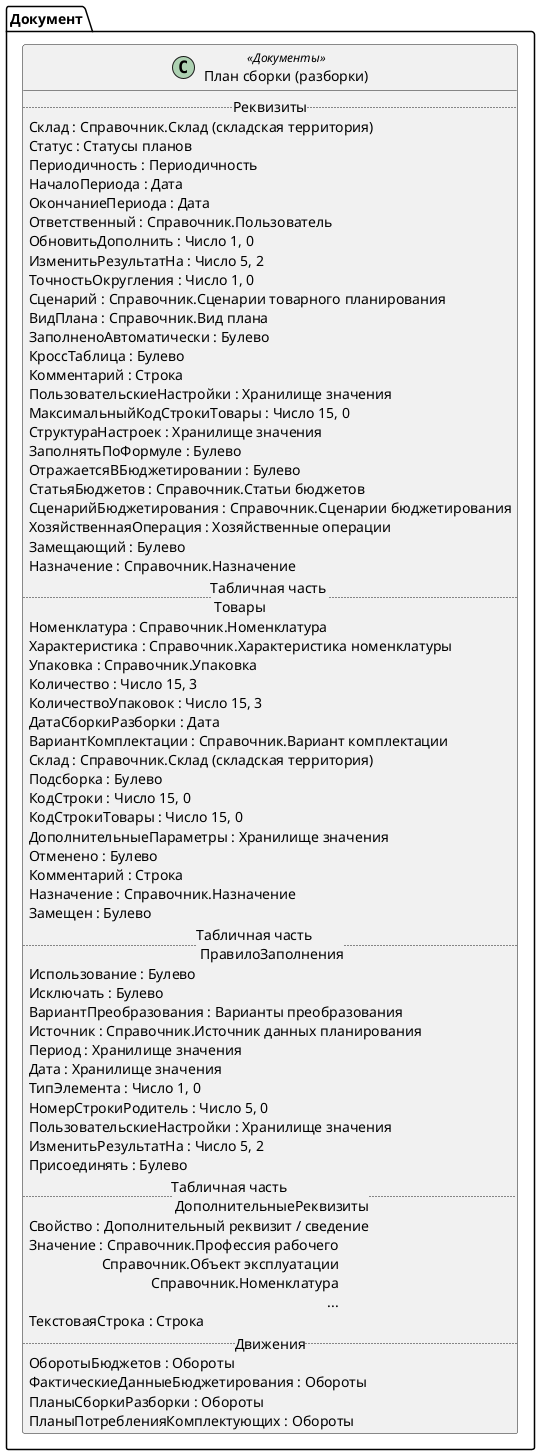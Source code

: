 ﻿@startuml ПланСборкиРазборки
'!include templates.wsd
'..\include templates.wsd
class Документ.ПланСборкиРазборки as "План сборки (разборки)" <<Документы>>
{
..Реквизиты..
Склад : Справочник.Склад (складская территория)
Статус : Статусы планов
Периодичность : Периодичность
НачалоПериода : Дата
ОкончаниеПериода : Дата
Ответственный : Справочник.Пользователь
ОбновитьДополнить : Число 1, 0
ИзменитьРезультатНа : Число 5, 2
ТочностьОкругления : Число 1, 0
Сценарий : Справочник.Сценарии товарного планирования
ВидПлана : Справочник.Вид плана
ЗаполненоАвтоматически : Булево
КроссТаблица : Булево
Комментарий : Строка
ПользовательскиеНастройки : Хранилище значения
МаксимальныйКодСтрокиТовары : Число 15, 0
СтруктураНастроек : Хранилище значения
ЗаполнятьПоФормуле : Булево
ОтражаетсяВБюджетировании : Булево
СтатьяБюджетов : Справочник.Статьи бюджетов
СценарийБюджетирования : Справочник.Сценарии бюджетирования
ХозяйственнаяОперация : Хозяйственные операции
Замещающий : Булево
Назначение : Справочник.Назначение
..Табличная часть \n Товары..
Номенклатура : Справочник.Номенклатура
Характеристика : Справочник.Характеристика номенклатуры
Упаковка : Справочник.Упаковка
Количество : Число 15, 3
КоличествоУпаковок : Число 15, 3
ДатаСборкиРазборки : Дата
ВариантКомплектации : Справочник.Вариант комплектации
Склад : Справочник.Склад (складская территория)
Подсборка : Булево
КодСтроки : Число 15, 0
КодСтрокиТовары : Число 15, 0
ДополнительныеПараметры : Хранилище значения
Отменено : Булево
Комментарий : Строка
Назначение : Справочник.Назначение
Замещен : Булево
..Табличная часть \n ПравилоЗаполнения..
Использование : Булево
Исключать : Булево
ВариантПреобразования : Варианты преобразования
Источник : Справочник.Источник данных планирования
Период : Хранилище значения
Дата : Хранилище значения
ТипЭлемента : Число 1, 0
НомерСтрокиРодитель : Число 5, 0
ПользовательскиеНастройки : Хранилище значения
ИзменитьРезультатНа : Число 5, 2
Присоединять : Булево
..Табличная часть \n ДополнительныеРеквизиты..
Свойство : Дополнительный реквизит / сведение
Значение : Справочник.Профессия рабочего\rСправочник.Объект эксплуатации\rСправочник.Номенклатура\r...
ТекстоваяСтрока : Строка
..Движения..
ОборотыБюджетов : Обороты
ФактическиеДанныеБюджетирования : Обороты
ПланыСборкиРазборки : Обороты
ПланыПотребленияКомплектующих : Обороты
}
@enduml
